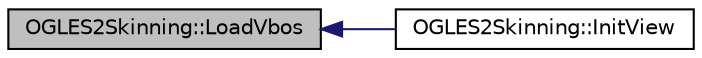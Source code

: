 digraph "OGLES2Skinning::LoadVbos"
{
  edge [fontname="Helvetica",fontsize="10",labelfontname="Helvetica",labelfontsize="10"];
  node [fontname="Helvetica",fontsize="10",shape=record];
  rankdir="LR";
  Node1 [label="OGLES2Skinning::LoadVbos",height=0.2,width=0.4,color="black", fillcolor="grey75", style="filled", fontcolor="black"];
  Node1 -> Node2 [dir="back",color="midnightblue",fontsize="10",style="solid",fontname="Helvetica"];
  Node2 [label="OGLES2Skinning::InitView",height=0.2,width=0.4,color="black", fillcolor="white", style="filled",URL="$class_o_g_l_e_s2_skinning.html#a5febe7726c2414aace25ee4141e5b227"];
}
